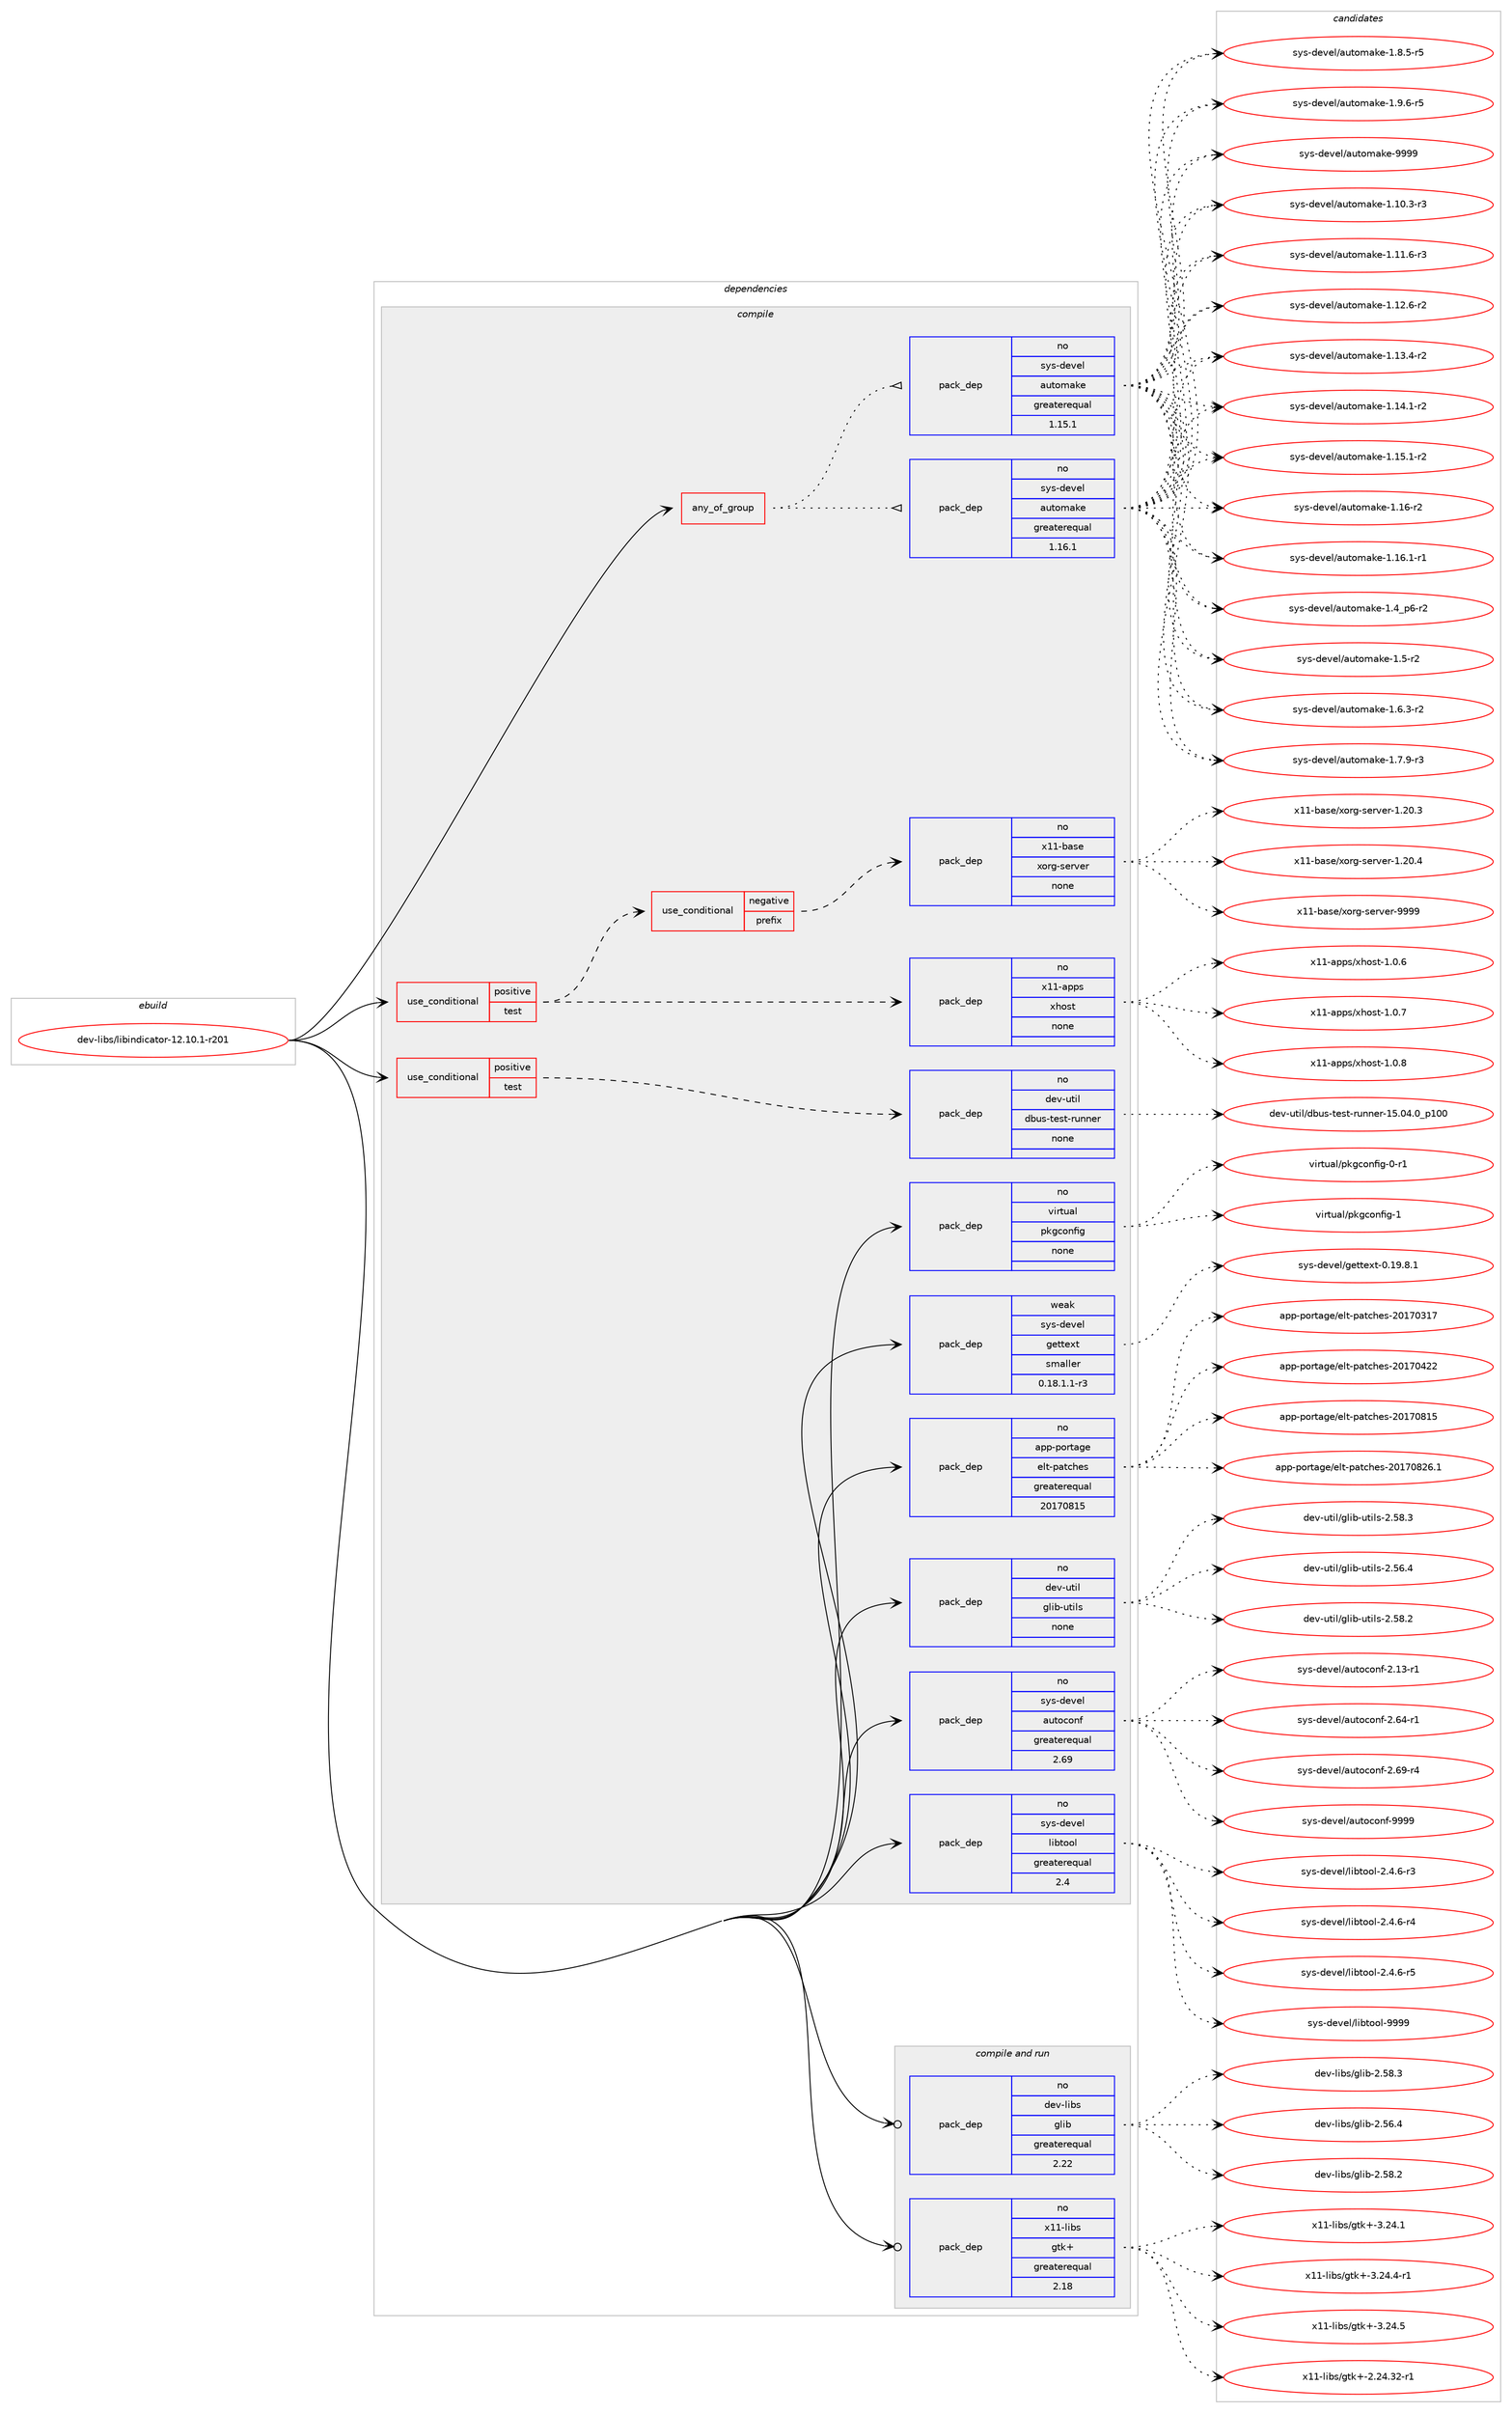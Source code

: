 digraph prolog {

# *************
# Graph options
# *************

newrank=true;
concentrate=true;
compound=true;
graph [rankdir=LR,fontname=Helvetica,fontsize=10,ranksep=1.5];#, ranksep=2.5, nodesep=0.2];
edge  [arrowhead=vee];
node  [fontname=Helvetica,fontsize=10];

# **********
# The ebuild
# **********

subgraph cluster_leftcol {
color=gray;
rank=same;
label=<<i>ebuild</i>>;
id [label="dev-libs/libindicator-12.10.1-r201", color=red, width=4, href="../dev-libs/libindicator-12.10.1-r201.svg"];
}

# ****************
# The dependencies
# ****************

subgraph cluster_midcol {
color=gray;
label=<<i>dependencies</i>>;
subgraph cluster_compile {
fillcolor="#eeeeee";
style=filled;
label=<<i>compile</i>>;
subgraph any22281 {
dependency1368389 [label=<<TABLE BORDER="0" CELLBORDER="1" CELLSPACING="0" CELLPADDING="4"><TR><TD CELLPADDING="10">any_of_group</TD></TR></TABLE>>, shape=none, color=red];subgraph pack979479 {
dependency1368390 [label=<<TABLE BORDER="0" CELLBORDER="1" CELLSPACING="0" CELLPADDING="4" WIDTH="220"><TR><TD ROWSPAN="6" CELLPADDING="30">pack_dep</TD></TR><TR><TD WIDTH="110">no</TD></TR><TR><TD>sys-devel</TD></TR><TR><TD>automake</TD></TR><TR><TD>greaterequal</TD></TR><TR><TD>1.16.1</TD></TR></TABLE>>, shape=none, color=blue];
}
dependency1368389:e -> dependency1368390:w [weight=20,style="dotted",arrowhead="oinv"];
subgraph pack979480 {
dependency1368391 [label=<<TABLE BORDER="0" CELLBORDER="1" CELLSPACING="0" CELLPADDING="4" WIDTH="220"><TR><TD ROWSPAN="6" CELLPADDING="30">pack_dep</TD></TR><TR><TD WIDTH="110">no</TD></TR><TR><TD>sys-devel</TD></TR><TR><TD>automake</TD></TR><TR><TD>greaterequal</TD></TR><TR><TD>1.15.1</TD></TR></TABLE>>, shape=none, color=blue];
}
dependency1368389:e -> dependency1368391:w [weight=20,style="dotted",arrowhead="oinv"];
}
id:e -> dependency1368389:w [weight=20,style="solid",arrowhead="vee"];
subgraph cond366077 {
dependency1368392 [label=<<TABLE BORDER="0" CELLBORDER="1" CELLSPACING="0" CELLPADDING="4"><TR><TD ROWSPAN="3" CELLPADDING="10">use_conditional</TD></TR><TR><TD>positive</TD></TR><TR><TD>test</TD></TR></TABLE>>, shape=none, color=red];
subgraph cond366078 {
dependency1368393 [label=<<TABLE BORDER="0" CELLBORDER="1" CELLSPACING="0" CELLPADDING="4"><TR><TD ROWSPAN="3" CELLPADDING="10">use_conditional</TD></TR><TR><TD>negative</TD></TR><TR><TD>prefix</TD></TR></TABLE>>, shape=none, color=red];
subgraph pack979481 {
dependency1368394 [label=<<TABLE BORDER="0" CELLBORDER="1" CELLSPACING="0" CELLPADDING="4" WIDTH="220"><TR><TD ROWSPAN="6" CELLPADDING="30">pack_dep</TD></TR><TR><TD WIDTH="110">no</TD></TR><TR><TD>x11-base</TD></TR><TR><TD>xorg-server</TD></TR><TR><TD>none</TD></TR><TR><TD></TD></TR></TABLE>>, shape=none, color=blue];
}
dependency1368393:e -> dependency1368394:w [weight=20,style="dashed",arrowhead="vee"];
}
dependency1368392:e -> dependency1368393:w [weight=20,style="dashed",arrowhead="vee"];
subgraph pack979482 {
dependency1368395 [label=<<TABLE BORDER="0" CELLBORDER="1" CELLSPACING="0" CELLPADDING="4" WIDTH="220"><TR><TD ROWSPAN="6" CELLPADDING="30">pack_dep</TD></TR><TR><TD WIDTH="110">no</TD></TR><TR><TD>x11-apps</TD></TR><TR><TD>xhost</TD></TR><TR><TD>none</TD></TR><TR><TD></TD></TR></TABLE>>, shape=none, color=blue];
}
dependency1368392:e -> dependency1368395:w [weight=20,style="dashed",arrowhead="vee"];
}
id:e -> dependency1368392:w [weight=20,style="solid",arrowhead="vee"];
subgraph cond366079 {
dependency1368396 [label=<<TABLE BORDER="0" CELLBORDER="1" CELLSPACING="0" CELLPADDING="4"><TR><TD ROWSPAN="3" CELLPADDING="10">use_conditional</TD></TR><TR><TD>positive</TD></TR><TR><TD>test</TD></TR></TABLE>>, shape=none, color=red];
subgraph pack979483 {
dependency1368397 [label=<<TABLE BORDER="0" CELLBORDER="1" CELLSPACING="0" CELLPADDING="4" WIDTH="220"><TR><TD ROWSPAN="6" CELLPADDING="30">pack_dep</TD></TR><TR><TD WIDTH="110">no</TD></TR><TR><TD>dev-util</TD></TR><TR><TD>dbus-test-runner</TD></TR><TR><TD>none</TD></TR><TR><TD></TD></TR></TABLE>>, shape=none, color=blue];
}
dependency1368396:e -> dependency1368397:w [weight=20,style="dashed",arrowhead="vee"];
}
id:e -> dependency1368396:w [weight=20,style="solid",arrowhead="vee"];
subgraph pack979484 {
dependency1368398 [label=<<TABLE BORDER="0" CELLBORDER="1" CELLSPACING="0" CELLPADDING="4" WIDTH="220"><TR><TD ROWSPAN="6" CELLPADDING="30">pack_dep</TD></TR><TR><TD WIDTH="110">no</TD></TR><TR><TD>app-portage</TD></TR><TR><TD>elt-patches</TD></TR><TR><TD>greaterequal</TD></TR><TR><TD>20170815</TD></TR></TABLE>>, shape=none, color=blue];
}
id:e -> dependency1368398:w [weight=20,style="solid",arrowhead="vee"];
subgraph pack979485 {
dependency1368399 [label=<<TABLE BORDER="0" CELLBORDER="1" CELLSPACING="0" CELLPADDING="4" WIDTH="220"><TR><TD ROWSPAN="6" CELLPADDING="30">pack_dep</TD></TR><TR><TD WIDTH="110">no</TD></TR><TR><TD>dev-util</TD></TR><TR><TD>glib-utils</TD></TR><TR><TD>none</TD></TR><TR><TD></TD></TR></TABLE>>, shape=none, color=blue];
}
id:e -> dependency1368399:w [weight=20,style="solid",arrowhead="vee"];
subgraph pack979486 {
dependency1368400 [label=<<TABLE BORDER="0" CELLBORDER="1" CELLSPACING="0" CELLPADDING="4" WIDTH="220"><TR><TD ROWSPAN="6" CELLPADDING="30">pack_dep</TD></TR><TR><TD WIDTH="110">no</TD></TR><TR><TD>sys-devel</TD></TR><TR><TD>autoconf</TD></TR><TR><TD>greaterequal</TD></TR><TR><TD>2.69</TD></TR></TABLE>>, shape=none, color=blue];
}
id:e -> dependency1368400:w [weight=20,style="solid",arrowhead="vee"];
subgraph pack979487 {
dependency1368401 [label=<<TABLE BORDER="0" CELLBORDER="1" CELLSPACING="0" CELLPADDING="4" WIDTH="220"><TR><TD ROWSPAN="6" CELLPADDING="30">pack_dep</TD></TR><TR><TD WIDTH="110">no</TD></TR><TR><TD>sys-devel</TD></TR><TR><TD>libtool</TD></TR><TR><TD>greaterequal</TD></TR><TR><TD>2.4</TD></TR></TABLE>>, shape=none, color=blue];
}
id:e -> dependency1368401:w [weight=20,style="solid",arrowhead="vee"];
subgraph pack979488 {
dependency1368402 [label=<<TABLE BORDER="0" CELLBORDER="1" CELLSPACING="0" CELLPADDING="4" WIDTH="220"><TR><TD ROWSPAN="6" CELLPADDING="30">pack_dep</TD></TR><TR><TD WIDTH="110">no</TD></TR><TR><TD>virtual</TD></TR><TR><TD>pkgconfig</TD></TR><TR><TD>none</TD></TR><TR><TD></TD></TR></TABLE>>, shape=none, color=blue];
}
id:e -> dependency1368402:w [weight=20,style="solid",arrowhead="vee"];
subgraph pack979489 {
dependency1368403 [label=<<TABLE BORDER="0" CELLBORDER="1" CELLSPACING="0" CELLPADDING="4" WIDTH="220"><TR><TD ROWSPAN="6" CELLPADDING="30">pack_dep</TD></TR><TR><TD WIDTH="110">weak</TD></TR><TR><TD>sys-devel</TD></TR><TR><TD>gettext</TD></TR><TR><TD>smaller</TD></TR><TR><TD>0.18.1.1-r3</TD></TR></TABLE>>, shape=none, color=blue];
}
id:e -> dependency1368403:w [weight=20,style="solid",arrowhead="vee"];
}
subgraph cluster_compileandrun {
fillcolor="#eeeeee";
style=filled;
label=<<i>compile and run</i>>;
subgraph pack979490 {
dependency1368404 [label=<<TABLE BORDER="0" CELLBORDER="1" CELLSPACING="0" CELLPADDING="4" WIDTH="220"><TR><TD ROWSPAN="6" CELLPADDING="30">pack_dep</TD></TR><TR><TD WIDTH="110">no</TD></TR><TR><TD>dev-libs</TD></TR><TR><TD>glib</TD></TR><TR><TD>greaterequal</TD></TR><TR><TD>2.22</TD></TR></TABLE>>, shape=none, color=blue];
}
id:e -> dependency1368404:w [weight=20,style="solid",arrowhead="odotvee"];
subgraph pack979491 {
dependency1368405 [label=<<TABLE BORDER="0" CELLBORDER="1" CELLSPACING="0" CELLPADDING="4" WIDTH="220"><TR><TD ROWSPAN="6" CELLPADDING="30">pack_dep</TD></TR><TR><TD WIDTH="110">no</TD></TR><TR><TD>x11-libs</TD></TR><TR><TD>gtk+</TD></TR><TR><TD>greaterequal</TD></TR><TR><TD>2.18</TD></TR></TABLE>>, shape=none, color=blue];
}
id:e -> dependency1368405:w [weight=20,style="solid",arrowhead="odotvee"];
}
subgraph cluster_run {
fillcolor="#eeeeee";
style=filled;
label=<<i>run</i>>;
}
}

# **************
# The candidates
# **************

subgraph cluster_choices {
rank=same;
color=gray;
label=<<i>candidates</i>>;

subgraph choice979479 {
color=black;
nodesep=1;
choice11512111545100101118101108479711711611110997107101454946494846514511451 [label="sys-devel/automake-1.10.3-r3", color=red, width=4,href="../sys-devel/automake-1.10.3-r3.svg"];
choice11512111545100101118101108479711711611110997107101454946494946544511451 [label="sys-devel/automake-1.11.6-r3", color=red, width=4,href="../sys-devel/automake-1.11.6-r3.svg"];
choice11512111545100101118101108479711711611110997107101454946495046544511450 [label="sys-devel/automake-1.12.6-r2", color=red, width=4,href="../sys-devel/automake-1.12.6-r2.svg"];
choice11512111545100101118101108479711711611110997107101454946495146524511450 [label="sys-devel/automake-1.13.4-r2", color=red, width=4,href="../sys-devel/automake-1.13.4-r2.svg"];
choice11512111545100101118101108479711711611110997107101454946495246494511450 [label="sys-devel/automake-1.14.1-r2", color=red, width=4,href="../sys-devel/automake-1.14.1-r2.svg"];
choice11512111545100101118101108479711711611110997107101454946495346494511450 [label="sys-devel/automake-1.15.1-r2", color=red, width=4,href="../sys-devel/automake-1.15.1-r2.svg"];
choice1151211154510010111810110847971171161111099710710145494649544511450 [label="sys-devel/automake-1.16-r2", color=red, width=4,href="../sys-devel/automake-1.16-r2.svg"];
choice11512111545100101118101108479711711611110997107101454946495446494511449 [label="sys-devel/automake-1.16.1-r1", color=red, width=4,href="../sys-devel/automake-1.16.1-r1.svg"];
choice115121115451001011181011084797117116111109971071014549465295112544511450 [label="sys-devel/automake-1.4_p6-r2", color=red, width=4,href="../sys-devel/automake-1.4_p6-r2.svg"];
choice11512111545100101118101108479711711611110997107101454946534511450 [label="sys-devel/automake-1.5-r2", color=red, width=4,href="../sys-devel/automake-1.5-r2.svg"];
choice115121115451001011181011084797117116111109971071014549465446514511450 [label="sys-devel/automake-1.6.3-r2", color=red, width=4,href="../sys-devel/automake-1.6.3-r2.svg"];
choice115121115451001011181011084797117116111109971071014549465546574511451 [label="sys-devel/automake-1.7.9-r3", color=red, width=4,href="../sys-devel/automake-1.7.9-r3.svg"];
choice115121115451001011181011084797117116111109971071014549465646534511453 [label="sys-devel/automake-1.8.5-r5", color=red, width=4,href="../sys-devel/automake-1.8.5-r5.svg"];
choice115121115451001011181011084797117116111109971071014549465746544511453 [label="sys-devel/automake-1.9.6-r5", color=red, width=4,href="../sys-devel/automake-1.9.6-r5.svg"];
choice115121115451001011181011084797117116111109971071014557575757 [label="sys-devel/automake-9999", color=red, width=4,href="../sys-devel/automake-9999.svg"];
dependency1368390:e -> choice11512111545100101118101108479711711611110997107101454946494846514511451:w [style=dotted,weight="100"];
dependency1368390:e -> choice11512111545100101118101108479711711611110997107101454946494946544511451:w [style=dotted,weight="100"];
dependency1368390:e -> choice11512111545100101118101108479711711611110997107101454946495046544511450:w [style=dotted,weight="100"];
dependency1368390:e -> choice11512111545100101118101108479711711611110997107101454946495146524511450:w [style=dotted,weight="100"];
dependency1368390:e -> choice11512111545100101118101108479711711611110997107101454946495246494511450:w [style=dotted,weight="100"];
dependency1368390:e -> choice11512111545100101118101108479711711611110997107101454946495346494511450:w [style=dotted,weight="100"];
dependency1368390:e -> choice1151211154510010111810110847971171161111099710710145494649544511450:w [style=dotted,weight="100"];
dependency1368390:e -> choice11512111545100101118101108479711711611110997107101454946495446494511449:w [style=dotted,weight="100"];
dependency1368390:e -> choice115121115451001011181011084797117116111109971071014549465295112544511450:w [style=dotted,weight="100"];
dependency1368390:e -> choice11512111545100101118101108479711711611110997107101454946534511450:w [style=dotted,weight="100"];
dependency1368390:e -> choice115121115451001011181011084797117116111109971071014549465446514511450:w [style=dotted,weight="100"];
dependency1368390:e -> choice115121115451001011181011084797117116111109971071014549465546574511451:w [style=dotted,weight="100"];
dependency1368390:e -> choice115121115451001011181011084797117116111109971071014549465646534511453:w [style=dotted,weight="100"];
dependency1368390:e -> choice115121115451001011181011084797117116111109971071014549465746544511453:w [style=dotted,weight="100"];
dependency1368390:e -> choice115121115451001011181011084797117116111109971071014557575757:w [style=dotted,weight="100"];
}
subgraph choice979480 {
color=black;
nodesep=1;
choice11512111545100101118101108479711711611110997107101454946494846514511451 [label="sys-devel/automake-1.10.3-r3", color=red, width=4,href="../sys-devel/automake-1.10.3-r3.svg"];
choice11512111545100101118101108479711711611110997107101454946494946544511451 [label="sys-devel/automake-1.11.6-r3", color=red, width=4,href="../sys-devel/automake-1.11.6-r3.svg"];
choice11512111545100101118101108479711711611110997107101454946495046544511450 [label="sys-devel/automake-1.12.6-r2", color=red, width=4,href="../sys-devel/automake-1.12.6-r2.svg"];
choice11512111545100101118101108479711711611110997107101454946495146524511450 [label="sys-devel/automake-1.13.4-r2", color=red, width=4,href="../sys-devel/automake-1.13.4-r2.svg"];
choice11512111545100101118101108479711711611110997107101454946495246494511450 [label="sys-devel/automake-1.14.1-r2", color=red, width=4,href="../sys-devel/automake-1.14.1-r2.svg"];
choice11512111545100101118101108479711711611110997107101454946495346494511450 [label="sys-devel/automake-1.15.1-r2", color=red, width=4,href="../sys-devel/automake-1.15.1-r2.svg"];
choice1151211154510010111810110847971171161111099710710145494649544511450 [label="sys-devel/automake-1.16-r2", color=red, width=4,href="../sys-devel/automake-1.16-r2.svg"];
choice11512111545100101118101108479711711611110997107101454946495446494511449 [label="sys-devel/automake-1.16.1-r1", color=red, width=4,href="../sys-devel/automake-1.16.1-r1.svg"];
choice115121115451001011181011084797117116111109971071014549465295112544511450 [label="sys-devel/automake-1.4_p6-r2", color=red, width=4,href="../sys-devel/automake-1.4_p6-r2.svg"];
choice11512111545100101118101108479711711611110997107101454946534511450 [label="sys-devel/automake-1.5-r2", color=red, width=4,href="../sys-devel/automake-1.5-r2.svg"];
choice115121115451001011181011084797117116111109971071014549465446514511450 [label="sys-devel/automake-1.6.3-r2", color=red, width=4,href="../sys-devel/automake-1.6.3-r2.svg"];
choice115121115451001011181011084797117116111109971071014549465546574511451 [label="sys-devel/automake-1.7.9-r3", color=red, width=4,href="../sys-devel/automake-1.7.9-r3.svg"];
choice115121115451001011181011084797117116111109971071014549465646534511453 [label="sys-devel/automake-1.8.5-r5", color=red, width=4,href="../sys-devel/automake-1.8.5-r5.svg"];
choice115121115451001011181011084797117116111109971071014549465746544511453 [label="sys-devel/automake-1.9.6-r5", color=red, width=4,href="../sys-devel/automake-1.9.6-r5.svg"];
choice115121115451001011181011084797117116111109971071014557575757 [label="sys-devel/automake-9999", color=red, width=4,href="../sys-devel/automake-9999.svg"];
dependency1368391:e -> choice11512111545100101118101108479711711611110997107101454946494846514511451:w [style=dotted,weight="100"];
dependency1368391:e -> choice11512111545100101118101108479711711611110997107101454946494946544511451:w [style=dotted,weight="100"];
dependency1368391:e -> choice11512111545100101118101108479711711611110997107101454946495046544511450:w [style=dotted,weight="100"];
dependency1368391:e -> choice11512111545100101118101108479711711611110997107101454946495146524511450:w [style=dotted,weight="100"];
dependency1368391:e -> choice11512111545100101118101108479711711611110997107101454946495246494511450:w [style=dotted,weight="100"];
dependency1368391:e -> choice11512111545100101118101108479711711611110997107101454946495346494511450:w [style=dotted,weight="100"];
dependency1368391:e -> choice1151211154510010111810110847971171161111099710710145494649544511450:w [style=dotted,weight="100"];
dependency1368391:e -> choice11512111545100101118101108479711711611110997107101454946495446494511449:w [style=dotted,weight="100"];
dependency1368391:e -> choice115121115451001011181011084797117116111109971071014549465295112544511450:w [style=dotted,weight="100"];
dependency1368391:e -> choice11512111545100101118101108479711711611110997107101454946534511450:w [style=dotted,weight="100"];
dependency1368391:e -> choice115121115451001011181011084797117116111109971071014549465446514511450:w [style=dotted,weight="100"];
dependency1368391:e -> choice115121115451001011181011084797117116111109971071014549465546574511451:w [style=dotted,weight="100"];
dependency1368391:e -> choice115121115451001011181011084797117116111109971071014549465646534511453:w [style=dotted,weight="100"];
dependency1368391:e -> choice115121115451001011181011084797117116111109971071014549465746544511453:w [style=dotted,weight="100"];
dependency1368391:e -> choice115121115451001011181011084797117116111109971071014557575757:w [style=dotted,weight="100"];
}
subgraph choice979481 {
color=black;
nodesep=1;
choice1204949459897115101471201111141034511510111411810111445494650484651 [label="x11-base/xorg-server-1.20.3", color=red, width=4,href="../x11-base/xorg-server-1.20.3.svg"];
choice1204949459897115101471201111141034511510111411810111445494650484652 [label="x11-base/xorg-server-1.20.4", color=red, width=4,href="../x11-base/xorg-server-1.20.4.svg"];
choice120494945989711510147120111114103451151011141181011144557575757 [label="x11-base/xorg-server-9999", color=red, width=4,href="../x11-base/xorg-server-9999.svg"];
dependency1368394:e -> choice1204949459897115101471201111141034511510111411810111445494650484651:w [style=dotted,weight="100"];
dependency1368394:e -> choice1204949459897115101471201111141034511510111411810111445494650484652:w [style=dotted,weight="100"];
dependency1368394:e -> choice120494945989711510147120111114103451151011141181011144557575757:w [style=dotted,weight="100"];
}
subgraph choice979482 {
color=black;
nodesep=1;
choice1204949459711211211547120104111115116454946484654 [label="x11-apps/xhost-1.0.6", color=red, width=4,href="../x11-apps/xhost-1.0.6.svg"];
choice1204949459711211211547120104111115116454946484655 [label="x11-apps/xhost-1.0.7", color=red, width=4,href="../x11-apps/xhost-1.0.7.svg"];
choice1204949459711211211547120104111115116454946484656 [label="x11-apps/xhost-1.0.8", color=red, width=4,href="../x11-apps/xhost-1.0.8.svg"];
dependency1368395:e -> choice1204949459711211211547120104111115116454946484654:w [style=dotted,weight="100"];
dependency1368395:e -> choice1204949459711211211547120104111115116454946484655:w [style=dotted,weight="100"];
dependency1368395:e -> choice1204949459711211211547120104111115116454946484656:w [style=dotted,weight="100"];
}
subgraph choice979483 {
color=black;
nodesep=1;
choice1001011184511711610510847100981171154511610111511645114117110110101114454953464852464895112494848 [label="dev-util/dbus-test-runner-15.04.0_p100", color=red, width=4,href="../dev-util/dbus-test-runner-15.04.0_p100.svg"];
dependency1368397:e -> choice1001011184511711610510847100981171154511610111511645114117110110101114454953464852464895112494848:w [style=dotted,weight="100"];
}
subgraph choice979484 {
color=black;
nodesep=1;
choice97112112451121111141169710310147101108116451129711699104101115455048495548514955 [label="app-portage/elt-patches-20170317", color=red, width=4,href="../app-portage/elt-patches-20170317.svg"];
choice97112112451121111141169710310147101108116451129711699104101115455048495548525050 [label="app-portage/elt-patches-20170422", color=red, width=4,href="../app-portage/elt-patches-20170422.svg"];
choice97112112451121111141169710310147101108116451129711699104101115455048495548564953 [label="app-portage/elt-patches-20170815", color=red, width=4,href="../app-portage/elt-patches-20170815.svg"];
choice971121124511211111411697103101471011081164511297116991041011154550484955485650544649 [label="app-portage/elt-patches-20170826.1", color=red, width=4,href="../app-portage/elt-patches-20170826.1.svg"];
dependency1368398:e -> choice97112112451121111141169710310147101108116451129711699104101115455048495548514955:w [style=dotted,weight="100"];
dependency1368398:e -> choice97112112451121111141169710310147101108116451129711699104101115455048495548525050:w [style=dotted,weight="100"];
dependency1368398:e -> choice97112112451121111141169710310147101108116451129711699104101115455048495548564953:w [style=dotted,weight="100"];
dependency1368398:e -> choice971121124511211111411697103101471011081164511297116991041011154550484955485650544649:w [style=dotted,weight="100"];
}
subgraph choice979485 {
color=black;
nodesep=1;
choice1001011184511711610510847103108105984511711610510811545504653544652 [label="dev-util/glib-utils-2.56.4", color=red, width=4,href="../dev-util/glib-utils-2.56.4.svg"];
choice1001011184511711610510847103108105984511711610510811545504653564650 [label="dev-util/glib-utils-2.58.2", color=red, width=4,href="../dev-util/glib-utils-2.58.2.svg"];
choice1001011184511711610510847103108105984511711610510811545504653564651 [label="dev-util/glib-utils-2.58.3", color=red, width=4,href="../dev-util/glib-utils-2.58.3.svg"];
dependency1368399:e -> choice1001011184511711610510847103108105984511711610510811545504653544652:w [style=dotted,weight="100"];
dependency1368399:e -> choice1001011184511711610510847103108105984511711610510811545504653564650:w [style=dotted,weight="100"];
dependency1368399:e -> choice1001011184511711610510847103108105984511711610510811545504653564651:w [style=dotted,weight="100"];
}
subgraph choice979486 {
color=black;
nodesep=1;
choice1151211154510010111810110847971171161119911111010245504649514511449 [label="sys-devel/autoconf-2.13-r1", color=red, width=4,href="../sys-devel/autoconf-2.13-r1.svg"];
choice1151211154510010111810110847971171161119911111010245504654524511449 [label="sys-devel/autoconf-2.64-r1", color=red, width=4,href="../sys-devel/autoconf-2.64-r1.svg"];
choice1151211154510010111810110847971171161119911111010245504654574511452 [label="sys-devel/autoconf-2.69-r4", color=red, width=4,href="../sys-devel/autoconf-2.69-r4.svg"];
choice115121115451001011181011084797117116111991111101024557575757 [label="sys-devel/autoconf-9999", color=red, width=4,href="../sys-devel/autoconf-9999.svg"];
dependency1368400:e -> choice1151211154510010111810110847971171161119911111010245504649514511449:w [style=dotted,weight="100"];
dependency1368400:e -> choice1151211154510010111810110847971171161119911111010245504654524511449:w [style=dotted,weight="100"];
dependency1368400:e -> choice1151211154510010111810110847971171161119911111010245504654574511452:w [style=dotted,weight="100"];
dependency1368400:e -> choice115121115451001011181011084797117116111991111101024557575757:w [style=dotted,weight="100"];
}
subgraph choice979487 {
color=black;
nodesep=1;
choice1151211154510010111810110847108105981161111111084550465246544511451 [label="sys-devel/libtool-2.4.6-r3", color=red, width=4,href="../sys-devel/libtool-2.4.6-r3.svg"];
choice1151211154510010111810110847108105981161111111084550465246544511452 [label="sys-devel/libtool-2.4.6-r4", color=red, width=4,href="../sys-devel/libtool-2.4.6-r4.svg"];
choice1151211154510010111810110847108105981161111111084550465246544511453 [label="sys-devel/libtool-2.4.6-r5", color=red, width=4,href="../sys-devel/libtool-2.4.6-r5.svg"];
choice1151211154510010111810110847108105981161111111084557575757 [label="sys-devel/libtool-9999", color=red, width=4,href="../sys-devel/libtool-9999.svg"];
dependency1368401:e -> choice1151211154510010111810110847108105981161111111084550465246544511451:w [style=dotted,weight="100"];
dependency1368401:e -> choice1151211154510010111810110847108105981161111111084550465246544511452:w [style=dotted,weight="100"];
dependency1368401:e -> choice1151211154510010111810110847108105981161111111084550465246544511453:w [style=dotted,weight="100"];
dependency1368401:e -> choice1151211154510010111810110847108105981161111111084557575757:w [style=dotted,weight="100"];
}
subgraph choice979488 {
color=black;
nodesep=1;
choice11810511411611797108471121071039911111010210510345484511449 [label="virtual/pkgconfig-0-r1", color=red, width=4,href="../virtual/pkgconfig-0-r1.svg"];
choice1181051141161179710847112107103991111101021051034549 [label="virtual/pkgconfig-1", color=red, width=4,href="../virtual/pkgconfig-1.svg"];
dependency1368402:e -> choice11810511411611797108471121071039911111010210510345484511449:w [style=dotted,weight="100"];
dependency1368402:e -> choice1181051141161179710847112107103991111101021051034549:w [style=dotted,weight="100"];
}
subgraph choice979489 {
color=black;
nodesep=1;
choice1151211154510010111810110847103101116116101120116454846495746564649 [label="sys-devel/gettext-0.19.8.1", color=red, width=4,href="../sys-devel/gettext-0.19.8.1.svg"];
dependency1368403:e -> choice1151211154510010111810110847103101116116101120116454846495746564649:w [style=dotted,weight="100"];
}
subgraph choice979490 {
color=black;
nodesep=1;
choice1001011184510810598115471031081059845504653544652 [label="dev-libs/glib-2.56.4", color=red, width=4,href="../dev-libs/glib-2.56.4.svg"];
choice1001011184510810598115471031081059845504653564650 [label="dev-libs/glib-2.58.2", color=red, width=4,href="../dev-libs/glib-2.58.2.svg"];
choice1001011184510810598115471031081059845504653564651 [label="dev-libs/glib-2.58.3", color=red, width=4,href="../dev-libs/glib-2.58.3.svg"];
dependency1368404:e -> choice1001011184510810598115471031081059845504653544652:w [style=dotted,weight="100"];
dependency1368404:e -> choice1001011184510810598115471031081059845504653564650:w [style=dotted,weight="100"];
dependency1368404:e -> choice1001011184510810598115471031081059845504653564651:w [style=dotted,weight="100"];
}
subgraph choice979491 {
color=black;
nodesep=1;
choice12049494510810598115471031161074345504650524651504511449 [label="x11-libs/gtk+-2.24.32-r1", color=red, width=4,href="../x11-libs/gtk+-2.24.32-r1.svg"];
choice12049494510810598115471031161074345514650524649 [label="x11-libs/gtk+-3.24.1", color=red, width=4,href="../x11-libs/gtk+-3.24.1.svg"];
choice120494945108105981154710311610743455146505246524511449 [label="x11-libs/gtk+-3.24.4-r1", color=red, width=4,href="../x11-libs/gtk+-3.24.4-r1.svg"];
choice12049494510810598115471031161074345514650524653 [label="x11-libs/gtk+-3.24.5", color=red, width=4,href="../x11-libs/gtk+-3.24.5.svg"];
dependency1368405:e -> choice12049494510810598115471031161074345504650524651504511449:w [style=dotted,weight="100"];
dependency1368405:e -> choice12049494510810598115471031161074345514650524649:w [style=dotted,weight="100"];
dependency1368405:e -> choice120494945108105981154710311610743455146505246524511449:w [style=dotted,weight="100"];
dependency1368405:e -> choice12049494510810598115471031161074345514650524653:w [style=dotted,weight="100"];
}
}

}
